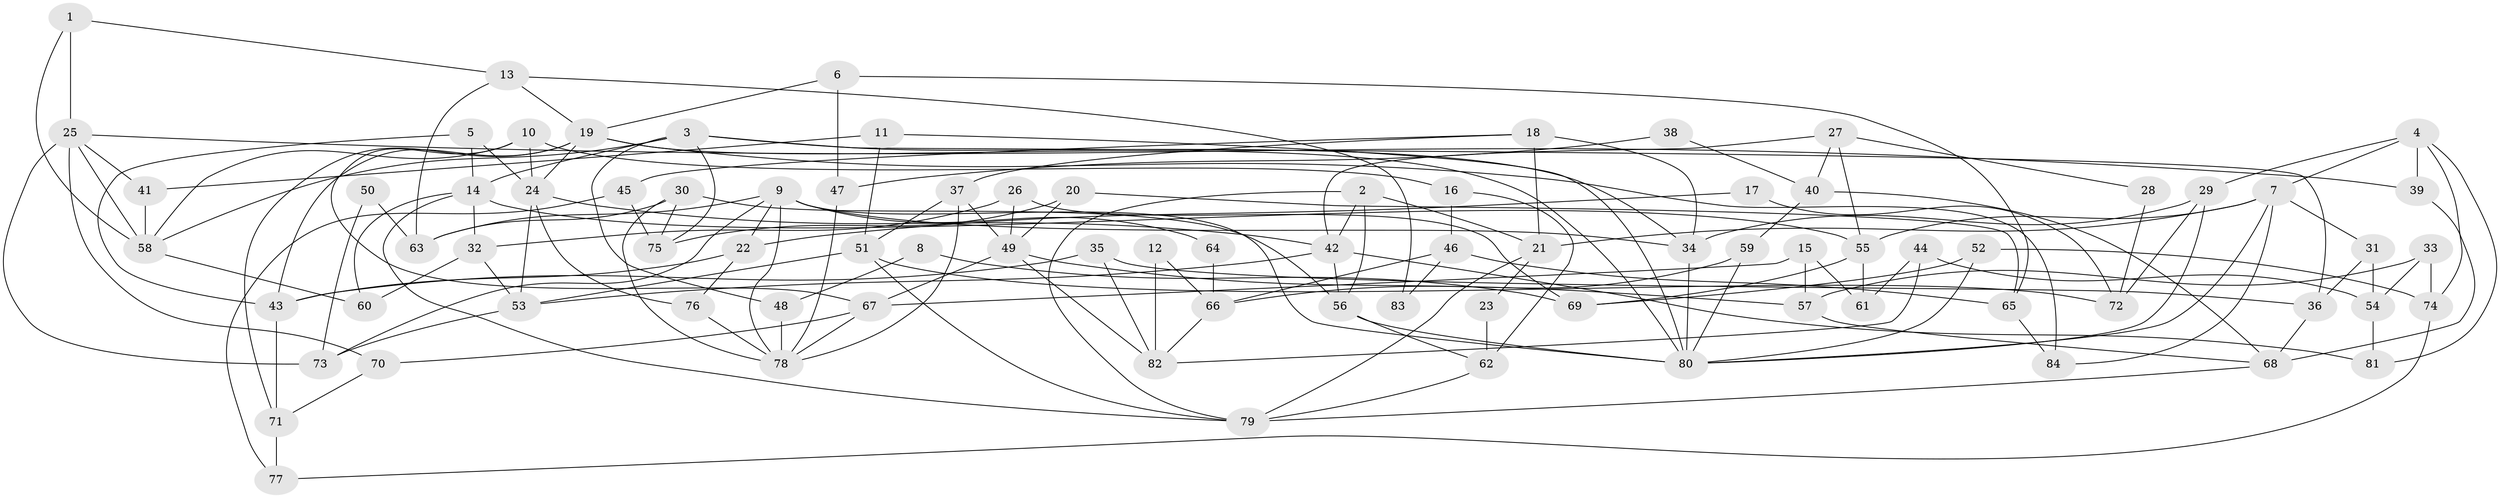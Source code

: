 // Generated by graph-tools (version 1.1) at 2025/26/03/09/25 03:26:14]
// undirected, 84 vertices, 168 edges
graph export_dot {
graph [start="1"]
  node [color=gray90,style=filled];
  1;
  2;
  3;
  4;
  5;
  6;
  7;
  8;
  9;
  10;
  11;
  12;
  13;
  14;
  15;
  16;
  17;
  18;
  19;
  20;
  21;
  22;
  23;
  24;
  25;
  26;
  27;
  28;
  29;
  30;
  31;
  32;
  33;
  34;
  35;
  36;
  37;
  38;
  39;
  40;
  41;
  42;
  43;
  44;
  45;
  46;
  47;
  48;
  49;
  50;
  51;
  52;
  53;
  54;
  55;
  56;
  57;
  58;
  59;
  60;
  61;
  62;
  63;
  64;
  65;
  66;
  67;
  68;
  69;
  70;
  71;
  72;
  73;
  74;
  75;
  76;
  77;
  78;
  79;
  80;
  81;
  82;
  83;
  84;
  1 -- 58;
  1 -- 13;
  1 -- 25;
  2 -- 21;
  2 -- 56;
  2 -- 42;
  2 -- 79;
  3 -- 14;
  3 -- 58;
  3 -- 34;
  3 -- 36;
  3 -- 48;
  3 -- 75;
  4 -- 74;
  4 -- 39;
  4 -- 7;
  4 -- 29;
  4 -- 81;
  5 -- 14;
  5 -- 43;
  5 -- 24;
  6 -- 19;
  6 -- 65;
  6 -- 47;
  7 -- 80;
  7 -- 21;
  7 -- 31;
  7 -- 55;
  7 -- 84;
  8 -- 48;
  8 -- 69;
  9 -- 34;
  9 -- 22;
  9 -- 63;
  9 -- 64;
  9 -- 73;
  9 -- 78;
  9 -- 80;
  10 -- 67;
  10 -- 24;
  10 -- 16;
  10 -- 58;
  11 -- 51;
  11 -- 80;
  11 -- 41;
  12 -- 82;
  12 -- 66;
  13 -- 63;
  13 -- 19;
  13 -- 83;
  14 -- 32;
  14 -- 79;
  14 -- 55;
  14 -- 60;
  15 -- 61;
  15 -- 67;
  15 -- 57;
  16 -- 62;
  16 -- 46;
  17 -- 22;
  17 -- 72;
  18 -- 37;
  18 -- 34;
  18 -- 21;
  18 -- 45;
  19 -- 80;
  19 -- 24;
  19 -- 43;
  19 -- 71;
  19 -- 84;
  20 -- 49;
  20 -- 75;
  20 -- 65;
  21 -- 23;
  21 -- 79;
  22 -- 43;
  22 -- 76;
  23 -- 62;
  24 -- 53;
  24 -- 42;
  24 -- 76;
  25 -- 58;
  25 -- 39;
  25 -- 41;
  25 -- 70;
  25 -- 73;
  26 -- 49;
  26 -- 32;
  26 -- 69;
  27 -- 42;
  27 -- 55;
  27 -- 28;
  27 -- 40;
  28 -- 72;
  29 -- 34;
  29 -- 72;
  29 -- 80;
  30 -- 56;
  30 -- 78;
  30 -- 63;
  30 -- 75;
  31 -- 36;
  31 -- 54;
  32 -- 60;
  32 -- 53;
  33 -- 54;
  33 -- 57;
  33 -- 74;
  34 -- 80;
  35 -- 43;
  35 -- 36;
  35 -- 82;
  36 -- 68;
  37 -- 51;
  37 -- 49;
  37 -- 78;
  38 -- 40;
  38 -- 47;
  39 -- 68;
  40 -- 59;
  40 -- 68;
  41 -- 58;
  42 -- 53;
  42 -- 56;
  42 -- 81;
  43 -- 71;
  44 -- 54;
  44 -- 82;
  44 -- 61;
  45 -- 75;
  45 -- 77;
  46 -- 65;
  46 -- 66;
  46 -- 83;
  47 -- 78;
  48 -- 78;
  49 -- 57;
  49 -- 67;
  49 -- 82;
  50 -- 63;
  50 -- 73;
  51 -- 79;
  51 -- 53;
  51 -- 72;
  52 -- 69;
  52 -- 80;
  52 -- 74;
  53 -- 73;
  54 -- 81;
  55 -- 61;
  55 -- 69;
  56 -- 80;
  56 -- 62;
  57 -- 68;
  58 -- 60;
  59 -- 66;
  59 -- 80;
  62 -- 79;
  64 -- 66;
  65 -- 84;
  66 -- 82;
  67 -- 70;
  67 -- 78;
  68 -- 79;
  70 -- 71;
  71 -- 77;
  74 -- 77;
  76 -- 78;
}
